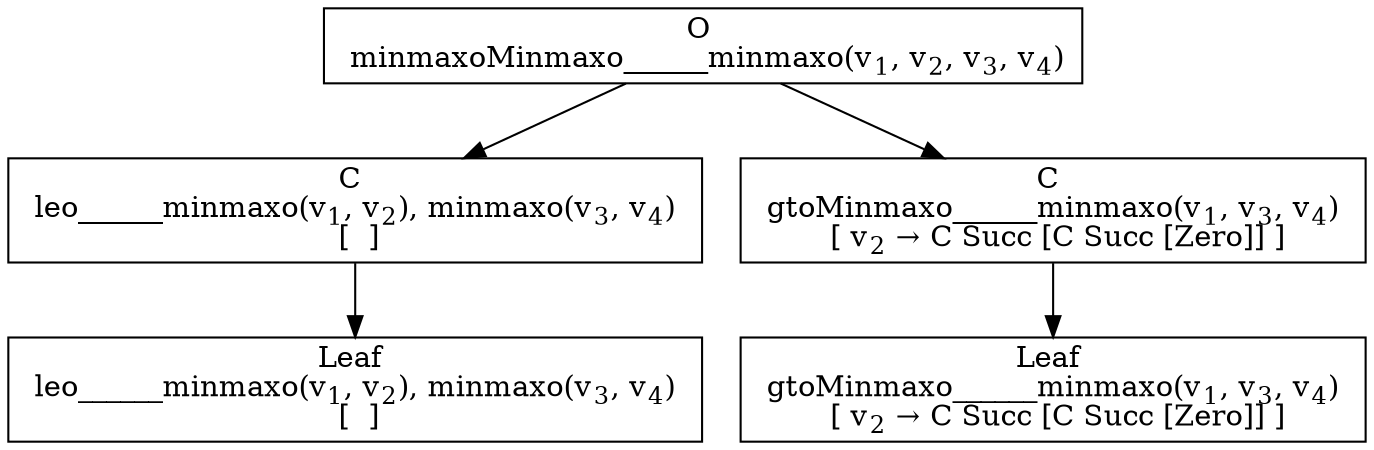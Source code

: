 digraph {
    graph [rankdir=TB
          ,bgcolor=transparent];
    node [shape=box
         ,fillcolor=white
         ,style=filled];
    0 [label=<O <BR/> minmaxoMinmaxo______minmaxo(v<SUB>1</SUB>, v<SUB>2</SUB>, v<SUB>3</SUB>, v<SUB>4</SUB>)>];
    1 [label=<C <BR/> leo______minmaxo(v<SUB>1</SUB>, v<SUB>2</SUB>), minmaxo(v<SUB>3</SUB>, v<SUB>4</SUB>) <BR/>  [  ] >];
    2 [label=<C <BR/> gtoMinmaxo______minmaxo(v<SUB>1</SUB>, v<SUB>3</SUB>, v<SUB>4</SUB>) <BR/>  [ v<SUB>2</SUB> &rarr; C Succ [C Succ [Zero]] ] >];
    3 [label=<Leaf <BR/> leo______minmaxo(v<SUB>1</SUB>, v<SUB>2</SUB>), minmaxo(v<SUB>3</SUB>, v<SUB>4</SUB>) <BR/>  [  ] >];
    4 [label=<Leaf <BR/> gtoMinmaxo______minmaxo(v<SUB>1</SUB>, v<SUB>3</SUB>, v<SUB>4</SUB>) <BR/>  [ v<SUB>2</SUB> &rarr; C Succ [C Succ [Zero]] ] >];
    0 -> 1 [label=""];
    0 -> 2 [label=""];
    1 -> 3 [label=""];
    2 -> 4 [label=""];
}